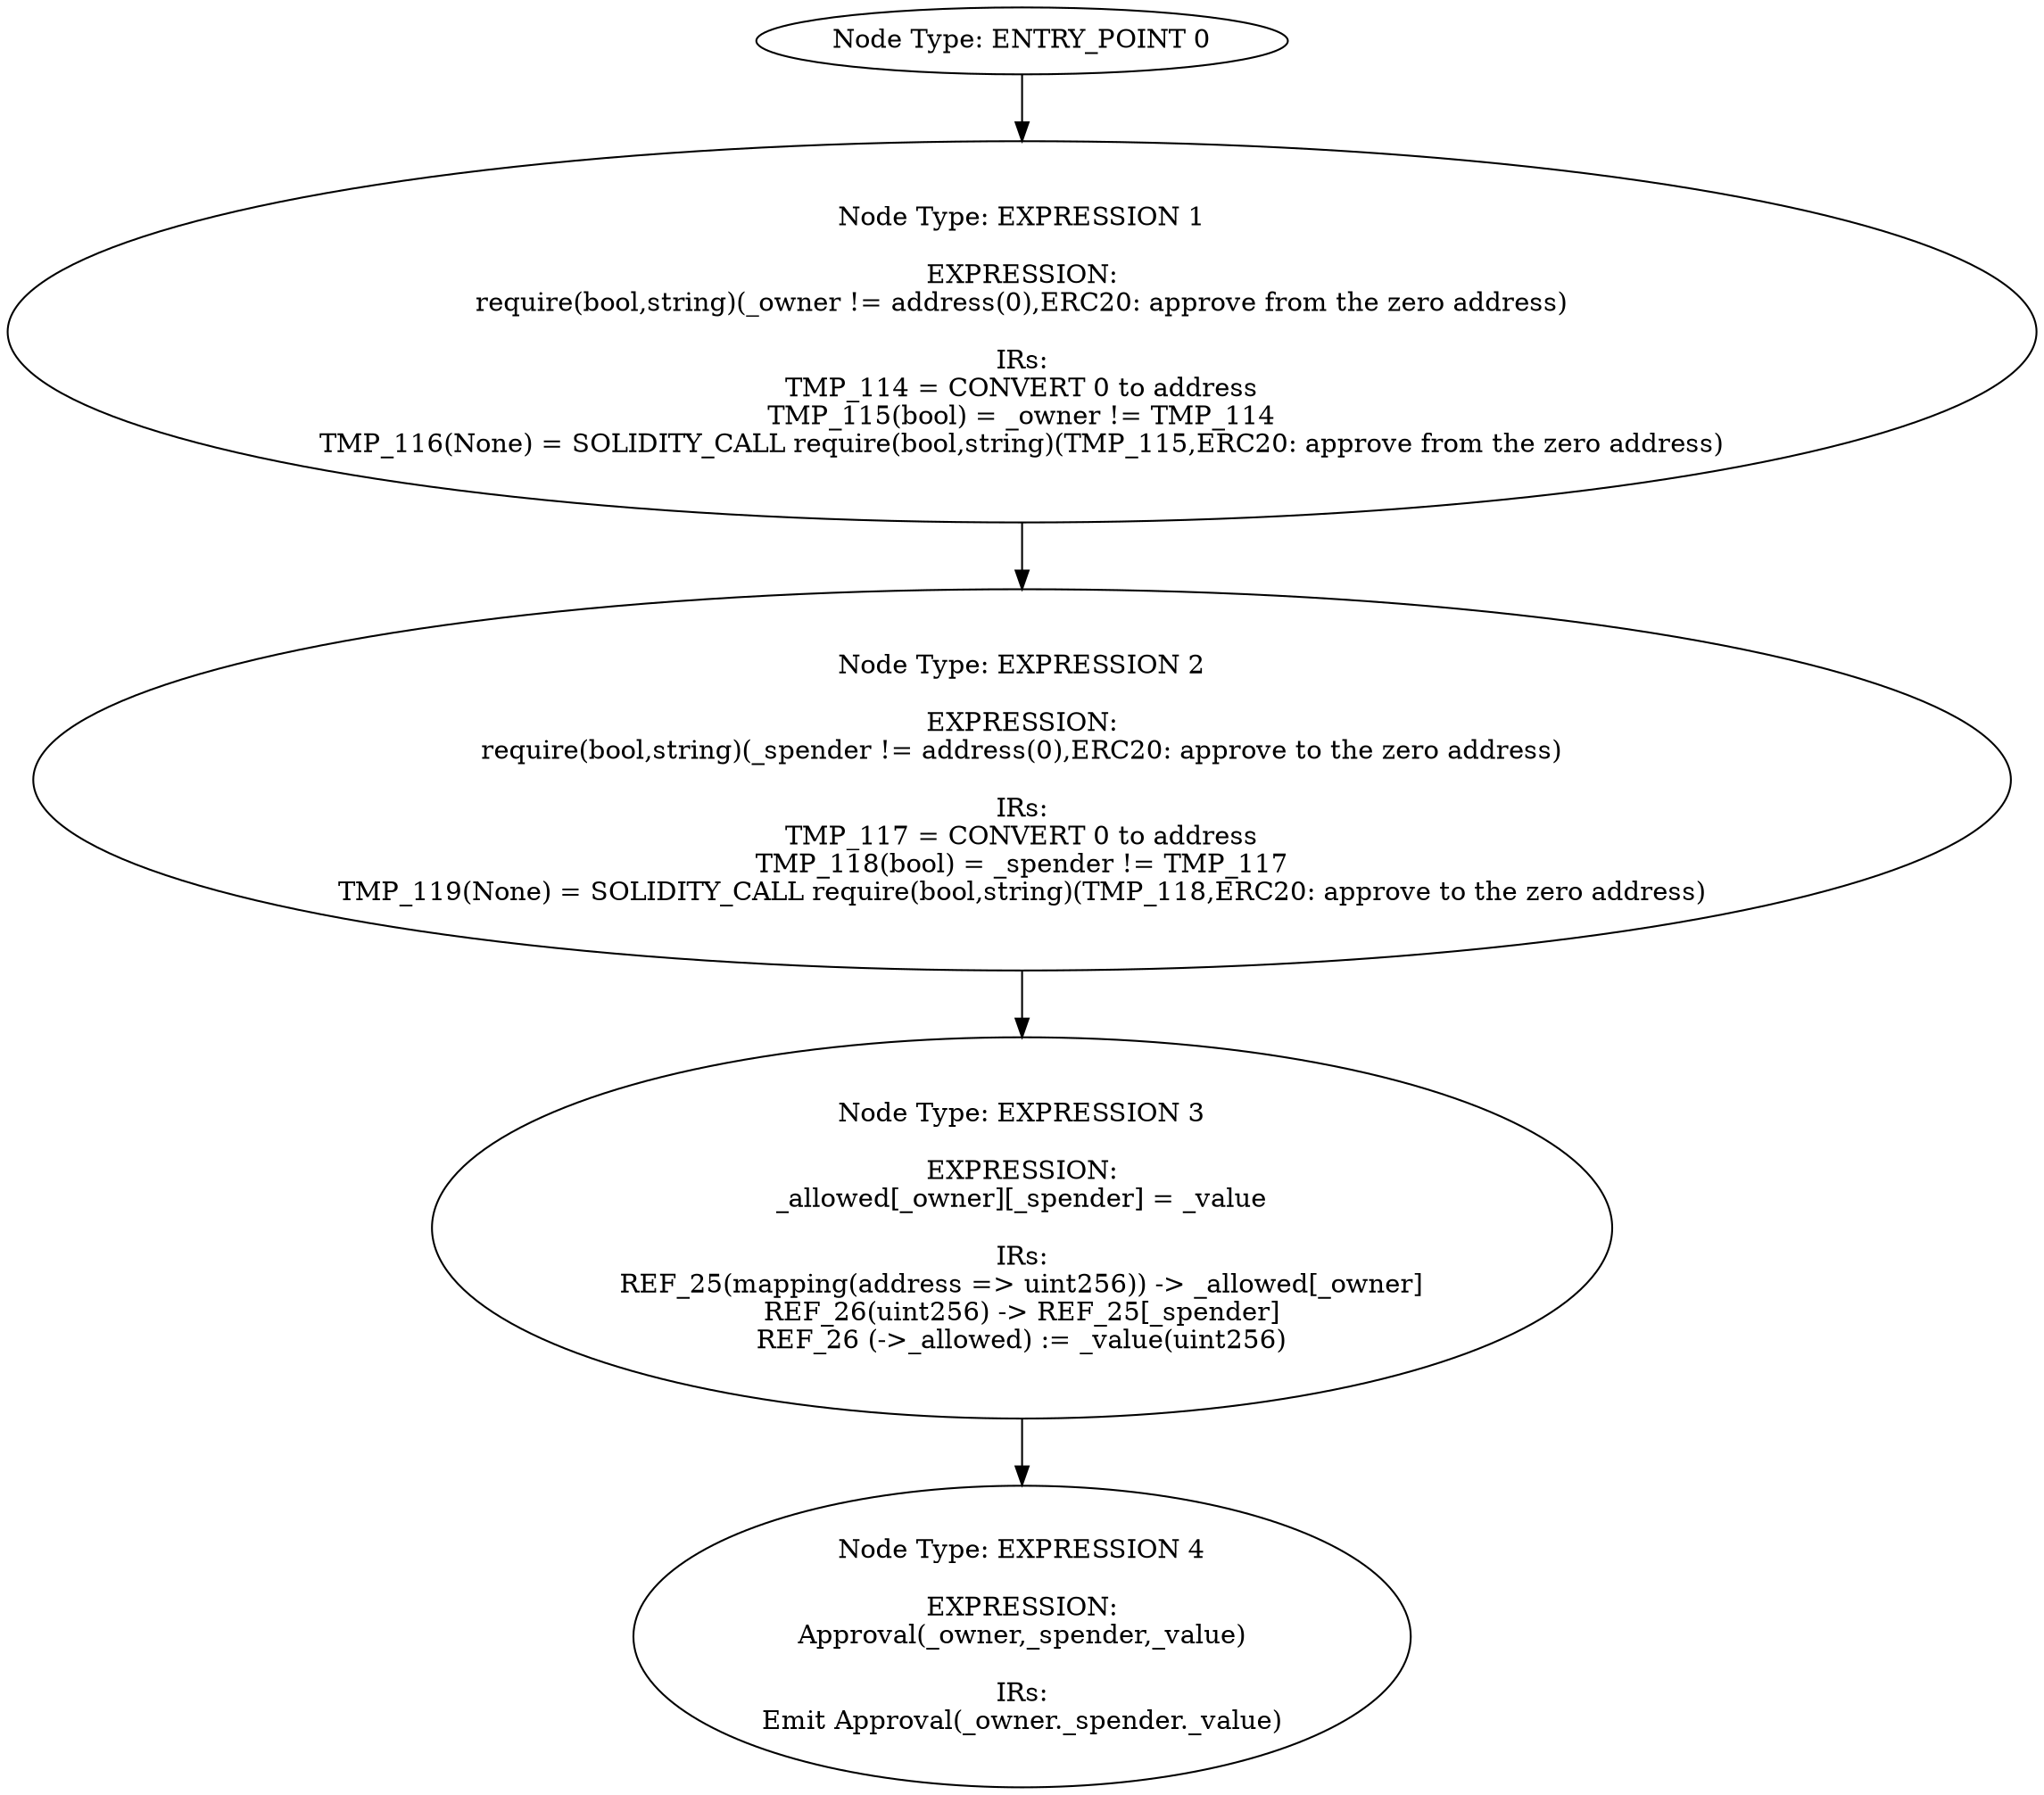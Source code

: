 digraph{
0[label="Node Type: ENTRY_POINT 0
"];
0->1;
1[label="Node Type: EXPRESSION 1

EXPRESSION:
require(bool,string)(_owner != address(0),ERC20: approve from the zero address)

IRs:
TMP_114 = CONVERT 0 to address
TMP_115(bool) = _owner != TMP_114
TMP_116(None) = SOLIDITY_CALL require(bool,string)(TMP_115,ERC20: approve from the zero address)"];
1->2;
2[label="Node Type: EXPRESSION 2

EXPRESSION:
require(bool,string)(_spender != address(0),ERC20: approve to the zero address)

IRs:
TMP_117 = CONVERT 0 to address
TMP_118(bool) = _spender != TMP_117
TMP_119(None) = SOLIDITY_CALL require(bool,string)(TMP_118,ERC20: approve to the zero address)"];
2->3;
3[label="Node Type: EXPRESSION 3

EXPRESSION:
_allowed[_owner][_spender] = _value

IRs:
REF_25(mapping(address => uint256)) -> _allowed[_owner]
REF_26(uint256) -> REF_25[_spender]
REF_26 (->_allowed) := _value(uint256)"];
3->4;
4[label="Node Type: EXPRESSION 4

EXPRESSION:
Approval(_owner,_spender,_value)

IRs:
Emit Approval(_owner._spender._value)"];
}
